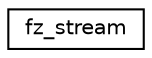 digraph "Graphical Class Hierarchy"
{
 // LATEX_PDF_SIZE
  edge [fontname="Helvetica",fontsize="10",labelfontname="Helvetica",labelfontsize="10"];
  node [fontname="Helvetica",fontsize="10",shape=record];
  rankdir="LR";
  Node0 [label="fz_stream",height=0.2,width=0.4,color="black", fillcolor="white", style="filled",URL="$structfz__stream.html",tooltip=" "];
}
